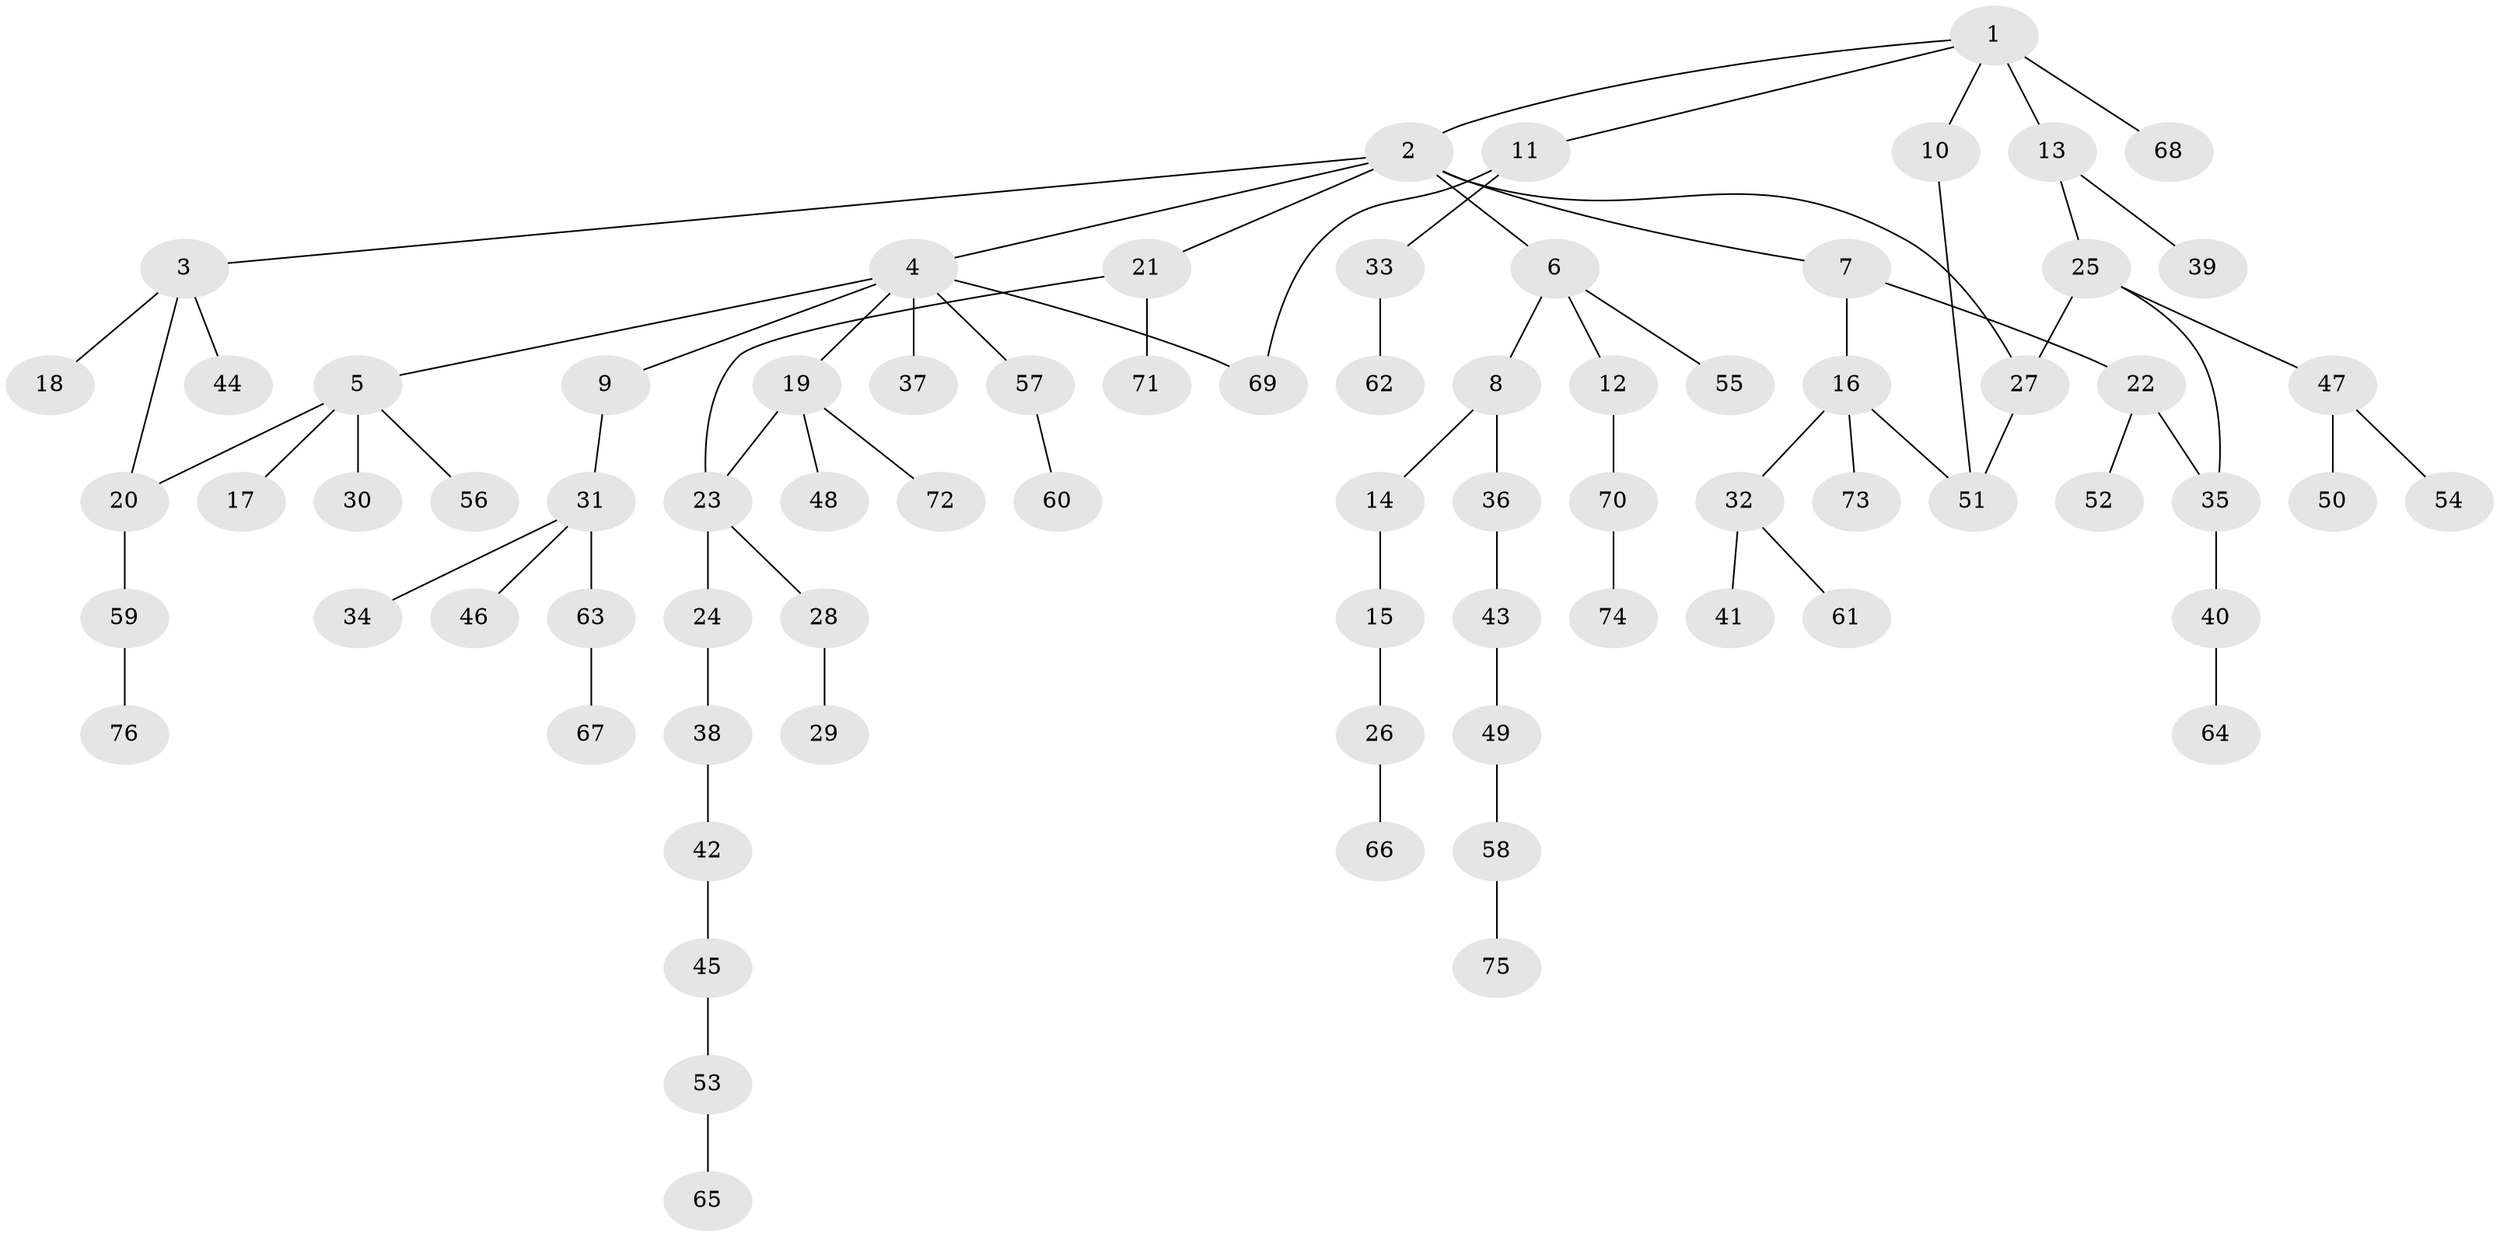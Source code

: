 // original degree distribution, {5: 0.03355704697986577, 8: 0.006711409395973154, 6: 0.013422818791946308, 4: 0.087248322147651, 3: 0.1476510067114094, 2: 0.28859060402684567, 1: 0.4228187919463087}
// Generated by graph-tools (version 1.1) at 2025/34/03/09/25 02:34:07]
// undirected, 76 vertices, 82 edges
graph export_dot {
graph [start="1"]
  node [color=gray90,style=filled];
  1;
  2;
  3;
  4;
  5;
  6;
  7;
  8;
  9;
  10;
  11;
  12;
  13;
  14;
  15;
  16;
  17;
  18;
  19;
  20;
  21;
  22;
  23;
  24;
  25;
  26;
  27;
  28;
  29;
  30;
  31;
  32;
  33;
  34;
  35;
  36;
  37;
  38;
  39;
  40;
  41;
  42;
  43;
  44;
  45;
  46;
  47;
  48;
  49;
  50;
  51;
  52;
  53;
  54;
  55;
  56;
  57;
  58;
  59;
  60;
  61;
  62;
  63;
  64;
  65;
  66;
  67;
  68;
  69;
  70;
  71;
  72;
  73;
  74;
  75;
  76;
  1 -- 2 [weight=1.0];
  1 -- 10 [weight=1.0];
  1 -- 11 [weight=1.0];
  1 -- 13 [weight=2.0];
  1 -- 68 [weight=1.0];
  2 -- 3 [weight=1.0];
  2 -- 4 [weight=1.0];
  2 -- 6 [weight=1.0];
  2 -- 7 [weight=1.0];
  2 -- 21 [weight=1.0];
  2 -- 27 [weight=1.0];
  3 -- 18 [weight=1.0];
  3 -- 20 [weight=1.0];
  3 -- 44 [weight=1.0];
  4 -- 5 [weight=1.0];
  4 -- 9 [weight=1.0];
  4 -- 19 [weight=1.0];
  4 -- 37 [weight=3.0];
  4 -- 57 [weight=1.0];
  4 -- 69 [weight=1.0];
  5 -- 17 [weight=1.0];
  5 -- 20 [weight=1.0];
  5 -- 30 [weight=1.0];
  5 -- 56 [weight=1.0];
  6 -- 8 [weight=1.0];
  6 -- 12 [weight=1.0];
  6 -- 55 [weight=1.0];
  7 -- 16 [weight=2.0];
  7 -- 22 [weight=1.0];
  8 -- 14 [weight=1.0];
  8 -- 36 [weight=2.0];
  9 -- 31 [weight=1.0];
  10 -- 51 [weight=1.0];
  11 -- 33 [weight=1.0];
  11 -- 69 [weight=1.0];
  12 -- 70 [weight=2.0];
  13 -- 25 [weight=1.0];
  13 -- 39 [weight=1.0];
  14 -- 15 [weight=1.0];
  15 -- 26 [weight=1.0];
  16 -- 32 [weight=1.0];
  16 -- 51 [weight=1.0];
  16 -- 73 [weight=1.0];
  19 -- 23 [weight=1.0];
  19 -- 48 [weight=2.0];
  19 -- 72 [weight=1.0];
  20 -- 59 [weight=1.0];
  21 -- 23 [weight=1.0];
  21 -- 71 [weight=1.0];
  22 -- 35 [weight=1.0];
  22 -- 52 [weight=1.0];
  23 -- 24 [weight=1.0];
  23 -- 28 [weight=1.0];
  24 -- 38 [weight=2.0];
  25 -- 27 [weight=1.0];
  25 -- 35 [weight=1.0];
  25 -- 47 [weight=1.0];
  26 -- 66 [weight=2.0];
  27 -- 51 [weight=1.0];
  28 -- 29 [weight=1.0];
  31 -- 34 [weight=1.0];
  31 -- 46 [weight=1.0];
  31 -- 63 [weight=1.0];
  32 -- 41 [weight=1.0];
  32 -- 61 [weight=2.0];
  33 -- 62 [weight=2.0];
  35 -- 40 [weight=1.0];
  36 -- 43 [weight=1.0];
  38 -- 42 [weight=1.0];
  40 -- 64 [weight=2.0];
  42 -- 45 [weight=1.0];
  43 -- 49 [weight=1.0];
  45 -- 53 [weight=2.0];
  47 -- 50 [weight=3.0];
  47 -- 54 [weight=1.0];
  49 -- 58 [weight=1.0];
  53 -- 65 [weight=1.0];
  57 -- 60 [weight=1.0];
  58 -- 75 [weight=1.0];
  59 -- 76 [weight=1.0];
  63 -- 67 [weight=1.0];
  70 -- 74 [weight=1.0];
}
